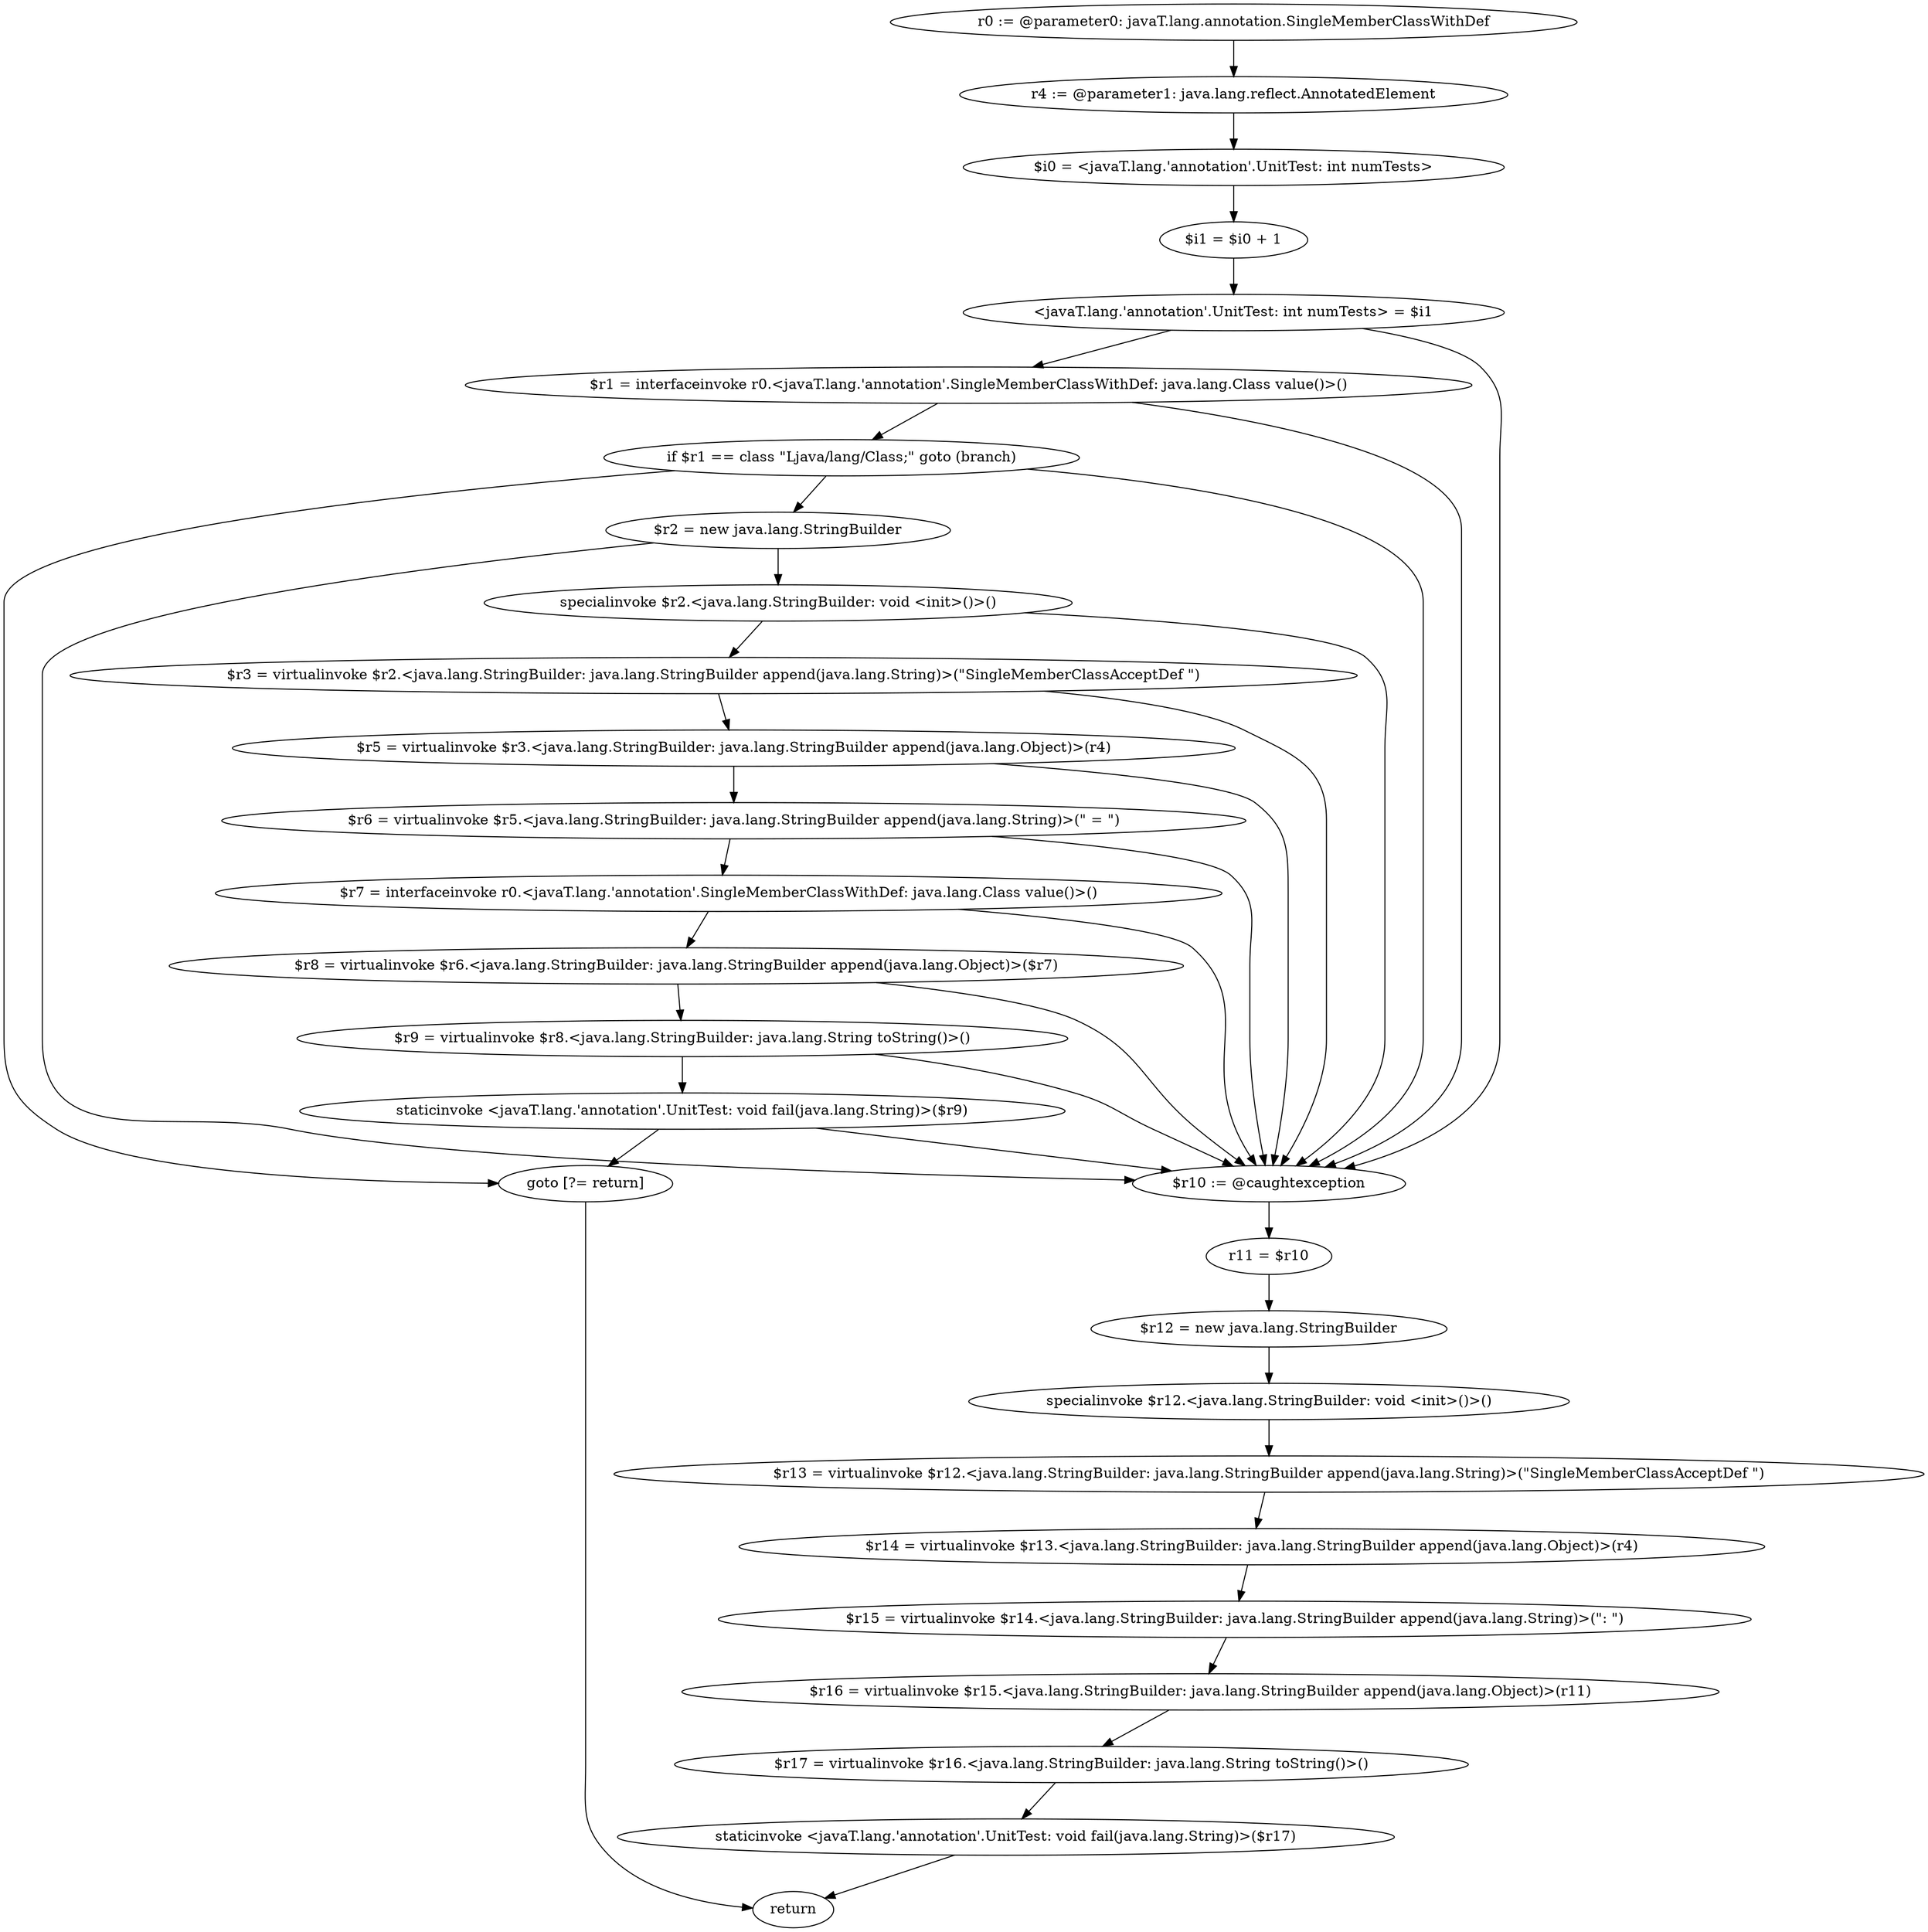 digraph "unitGraph" {
    "r0 := @parameter0: javaT.lang.annotation.SingleMemberClassWithDef"
    "r4 := @parameter1: java.lang.reflect.AnnotatedElement"
    "$i0 = <javaT.lang.'annotation'.UnitTest: int numTests>"
    "$i1 = $i0 + 1"
    "<javaT.lang.'annotation'.UnitTest: int numTests> = $i1"
    "$r1 = interfaceinvoke r0.<javaT.lang.'annotation'.SingleMemberClassWithDef: java.lang.Class value()>()"
    "if $r1 == class \"Ljava/lang/Class;\" goto (branch)"
    "$r2 = new java.lang.StringBuilder"
    "specialinvoke $r2.<java.lang.StringBuilder: void <init>()>()"
    "$r3 = virtualinvoke $r2.<java.lang.StringBuilder: java.lang.StringBuilder append(java.lang.String)>(\"SingleMemberClassAcceptDef \")"
    "$r5 = virtualinvoke $r3.<java.lang.StringBuilder: java.lang.StringBuilder append(java.lang.Object)>(r4)"
    "$r6 = virtualinvoke $r5.<java.lang.StringBuilder: java.lang.StringBuilder append(java.lang.String)>(\" = \")"
    "$r7 = interfaceinvoke r0.<javaT.lang.'annotation'.SingleMemberClassWithDef: java.lang.Class value()>()"
    "$r8 = virtualinvoke $r6.<java.lang.StringBuilder: java.lang.StringBuilder append(java.lang.Object)>($r7)"
    "$r9 = virtualinvoke $r8.<java.lang.StringBuilder: java.lang.String toString()>()"
    "staticinvoke <javaT.lang.'annotation'.UnitTest: void fail(java.lang.String)>($r9)"
    "goto [?= return]"
    "$r10 := @caughtexception"
    "r11 = $r10"
    "$r12 = new java.lang.StringBuilder"
    "specialinvoke $r12.<java.lang.StringBuilder: void <init>()>()"
    "$r13 = virtualinvoke $r12.<java.lang.StringBuilder: java.lang.StringBuilder append(java.lang.String)>(\"SingleMemberClassAcceptDef \")"
    "$r14 = virtualinvoke $r13.<java.lang.StringBuilder: java.lang.StringBuilder append(java.lang.Object)>(r4)"
    "$r15 = virtualinvoke $r14.<java.lang.StringBuilder: java.lang.StringBuilder append(java.lang.String)>(\": \")"
    "$r16 = virtualinvoke $r15.<java.lang.StringBuilder: java.lang.StringBuilder append(java.lang.Object)>(r11)"
    "$r17 = virtualinvoke $r16.<java.lang.StringBuilder: java.lang.String toString()>()"
    "staticinvoke <javaT.lang.'annotation'.UnitTest: void fail(java.lang.String)>($r17)"
    "return"
    "r0 := @parameter0: javaT.lang.annotation.SingleMemberClassWithDef"->"r4 := @parameter1: java.lang.reflect.AnnotatedElement";
    "r4 := @parameter1: java.lang.reflect.AnnotatedElement"->"$i0 = <javaT.lang.'annotation'.UnitTest: int numTests>";
    "$i0 = <javaT.lang.'annotation'.UnitTest: int numTests>"->"$i1 = $i0 + 1";
    "$i1 = $i0 + 1"->"<javaT.lang.'annotation'.UnitTest: int numTests> = $i1";
    "<javaT.lang.'annotation'.UnitTest: int numTests> = $i1"->"$r1 = interfaceinvoke r0.<javaT.lang.'annotation'.SingleMemberClassWithDef: java.lang.Class value()>()";
    "<javaT.lang.'annotation'.UnitTest: int numTests> = $i1"->"$r10 := @caughtexception";
    "$r1 = interfaceinvoke r0.<javaT.lang.'annotation'.SingleMemberClassWithDef: java.lang.Class value()>()"->"if $r1 == class \"Ljava/lang/Class;\" goto (branch)";
    "$r1 = interfaceinvoke r0.<javaT.lang.'annotation'.SingleMemberClassWithDef: java.lang.Class value()>()"->"$r10 := @caughtexception";
    "if $r1 == class \"Ljava/lang/Class;\" goto (branch)"->"$r2 = new java.lang.StringBuilder";
    "if $r1 == class \"Ljava/lang/Class;\" goto (branch)"->"goto [?= return]";
    "if $r1 == class \"Ljava/lang/Class;\" goto (branch)"->"$r10 := @caughtexception";
    "$r2 = new java.lang.StringBuilder"->"specialinvoke $r2.<java.lang.StringBuilder: void <init>()>()";
    "$r2 = new java.lang.StringBuilder"->"$r10 := @caughtexception";
    "specialinvoke $r2.<java.lang.StringBuilder: void <init>()>()"->"$r3 = virtualinvoke $r2.<java.lang.StringBuilder: java.lang.StringBuilder append(java.lang.String)>(\"SingleMemberClassAcceptDef \")";
    "specialinvoke $r2.<java.lang.StringBuilder: void <init>()>()"->"$r10 := @caughtexception";
    "$r3 = virtualinvoke $r2.<java.lang.StringBuilder: java.lang.StringBuilder append(java.lang.String)>(\"SingleMemberClassAcceptDef \")"->"$r5 = virtualinvoke $r3.<java.lang.StringBuilder: java.lang.StringBuilder append(java.lang.Object)>(r4)";
    "$r3 = virtualinvoke $r2.<java.lang.StringBuilder: java.lang.StringBuilder append(java.lang.String)>(\"SingleMemberClassAcceptDef \")"->"$r10 := @caughtexception";
    "$r5 = virtualinvoke $r3.<java.lang.StringBuilder: java.lang.StringBuilder append(java.lang.Object)>(r4)"->"$r6 = virtualinvoke $r5.<java.lang.StringBuilder: java.lang.StringBuilder append(java.lang.String)>(\" = \")";
    "$r5 = virtualinvoke $r3.<java.lang.StringBuilder: java.lang.StringBuilder append(java.lang.Object)>(r4)"->"$r10 := @caughtexception";
    "$r6 = virtualinvoke $r5.<java.lang.StringBuilder: java.lang.StringBuilder append(java.lang.String)>(\" = \")"->"$r7 = interfaceinvoke r0.<javaT.lang.'annotation'.SingleMemberClassWithDef: java.lang.Class value()>()";
    "$r6 = virtualinvoke $r5.<java.lang.StringBuilder: java.lang.StringBuilder append(java.lang.String)>(\" = \")"->"$r10 := @caughtexception";
    "$r7 = interfaceinvoke r0.<javaT.lang.'annotation'.SingleMemberClassWithDef: java.lang.Class value()>()"->"$r8 = virtualinvoke $r6.<java.lang.StringBuilder: java.lang.StringBuilder append(java.lang.Object)>($r7)";
    "$r7 = interfaceinvoke r0.<javaT.lang.'annotation'.SingleMemberClassWithDef: java.lang.Class value()>()"->"$r10 := @caughtexception";
    "$r8 = virtualinvoke $r6.<java.lang.StringBuilder: java.lang.StringBuilder append(java.lang.Object)>($r7)"->"$r9 = virtualinvoke $r8.<java.lang.StringBuilder: java.lang.String toString()>()";
    "$r8 = virtualinvoke $r6.<java.lang.StringBuilder: java.lang.StringBuilder append(java.lang.Object)>($r7)"->"$r10 := @caughtexception";
    "$r9 = virtualinvoke $r8.<java.lang.StringBuilder: java.lang.String toString()>()"->"staticinvoke <javaT.lang.'annotation'.UnitTest: void fail(java.lang.String)>($r9)";
    "$r9 = virtualinvoke $r8.<java.lang.StringBuilder: java.lang.String toString()>()"->"$r10 := @caughtexception";
    "staticinvoke <javaT.lang.'annotation'.UnitTest: void fail(java.lang.String)>($r9)"->"goto [?= return]";
    "staticinvoke <javaT.lang.'annotation'.UnitTest: void fail(java.lang.String)>($r9)"->"$r10 := @caughtexception";
    "goto [?= return]"->"return";
    "$r10 := @caughtexception"->"r11 = $r10";
    "r11 = $r10"->"$r12 = new java.lang.StringBuilder";
    "$r12 = new java.lang.StringBuilder"->"specialinvoke $r12.<java.lang.StringBuilder: void <init>()>()";
    "specialinvoke $r12.<java.lang.StringBuilder: void <init>()>()"->"$r13 = virtualinvoke $r12.<java.lang.StringBuilder: java.lang.StringBuilder append(java.lang.String)>(\"SingleMemberClassAcceptDef \")";
    "$r13 = virtualinvoke $r12.<java.lang.StringBuilder: java.lang.StringBuilder append(java.lang.String)>(\"SingleMemberClassAcceptDef \")"->"$r14 = virtualinvoke $r13.<java.lang.StringBuilder: java.lang.StringBuilder append(java.lang.Object)>(r4)";
    "$r14 = virtualinvoke $r13.<java.lang.StringBuilder: java.lang.StringBuilder append(java.lang.Object)>(r4)"->"$r15 = virtualinvoke $r14.<java.lang.StringBuilder: java.lang.StringBuilder append(java.lang.String)>(\": \")";
    "$r15 = virtualinvoke $r14.<java.lang.StringBuilder: java.lang.StringBuilder append(java.lang.String)>(\": \")"->"$r16 = virtualinvoke $r15.<java.lang.StringBuilder: java.lang.StringBuilder append(java.lang.Object)>(r11)";
    "$r16 = virtualinvoke $r15.<java.lang.StringBuilder: java.lang.StringBuilder append(java.lang.Object)>(r11)"->"$r17 = virtualinvoke $r16.<java.lang.StringBuilder: java.lang.String toString()>()";
    "$r17 = virtualinvoke $r16.<java.lang.StringBuilder: java.lang.String toString()>()"->"staticinvoke <javaT.lang.'annotation'.UnitTest: void fail(java.lang.String)>($r17)";
    "staticinvoke <javaT.lang.'annotation'.UnitTest: void fail(java.lang.String)>($r17)"->"return";
}
